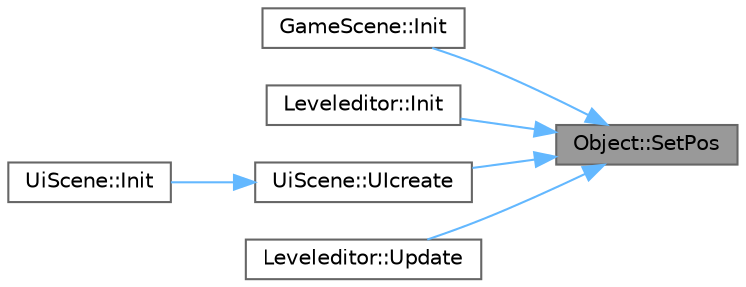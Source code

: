 digraph "Object::SetPos"
{
 // LATEX_PDF_SIZE
  bgcolor="transparent";
  edge [fontname=Helvetica,fontsize=10,labelfontname=Helvetica,labelfontsize=10];
  node [fontname=Helvetica,fontsize=10,shape=box,height=0.2,width=0.4];
  rankdir="RL";
  Node1 [id="Node000001",label="Object::SetPos",height=0.2,width=0.4,color="gray40", fillcolor="grey60", style="filled", fontcolor="black",tooltip=" "];
  Node1 -> Node2 [id="edge1_Node000001_Node000002",dir="back",color="steelblue1",style="solid",tooltip=" "];
  Node2 [id="Node000002",label="GameScene::Init",height=0.2,width=0.4,color="grey40", fillcolor="white", style="filled",URL="$class_game_scene.html#a2506f3698b99e0773c1db8f44976aff9",tooltip=" "];
  Node1 -> Node3 [id="edge2_Node000001_Node000003",dir="back",color="steelblue1",style="solid",tooltip=" "];
  Node3 [id="Node000003",label="Leveleditor::Init",height=0.2,width=0.4,color="grey40", fillcolor="white", style="filled",URL="$class_leveleditor.html#ae294be5782995d780981bdb465e545a1",tooltip=" "];
  Node1 -> Node4 [id="edge3_Node000001_Node000004",dir="back",color="steelblue1",style="solid",tooltip=" "];
  Node4 [id="Node000004",label="UiScene::UIcreate",height=0.2,width=0.4,color="grey40", fillcolor="white", style="filled",URL="$class_ui_scene.html#a7108075ba0c916df3cc1c2a753f8aac2",tooltip=" "];
  Node4 -> Node5 [id="edge4_Node000004_Node000005",dir="back",color="steelblue1",style="solid",tooltip=" "];
  Node5 [id="Node000005",label="UiScene::Init",height=0.2,width=0.4,color="grey40", fillcolor="white", style="filled",URL="$class_ui_scene.html#a557d51063eb9cd3b868d4f6431ca11cf",tooltip=" "];
  Node1 -> Node6 [id="edge5_Node000001_Node000006",dir="back",color="steelblue1",style="solid",tooltip=" "];
  Node6 [id="Node000006",label="Leveleditor::Update",height=0.2,width=0.4,color="grey40", fillcolor="white", style="filled",URL="$class_leveleditor.html#a56c6a6c89ff9e5bacbef383f593e30d4",tooltip=" "];
}
